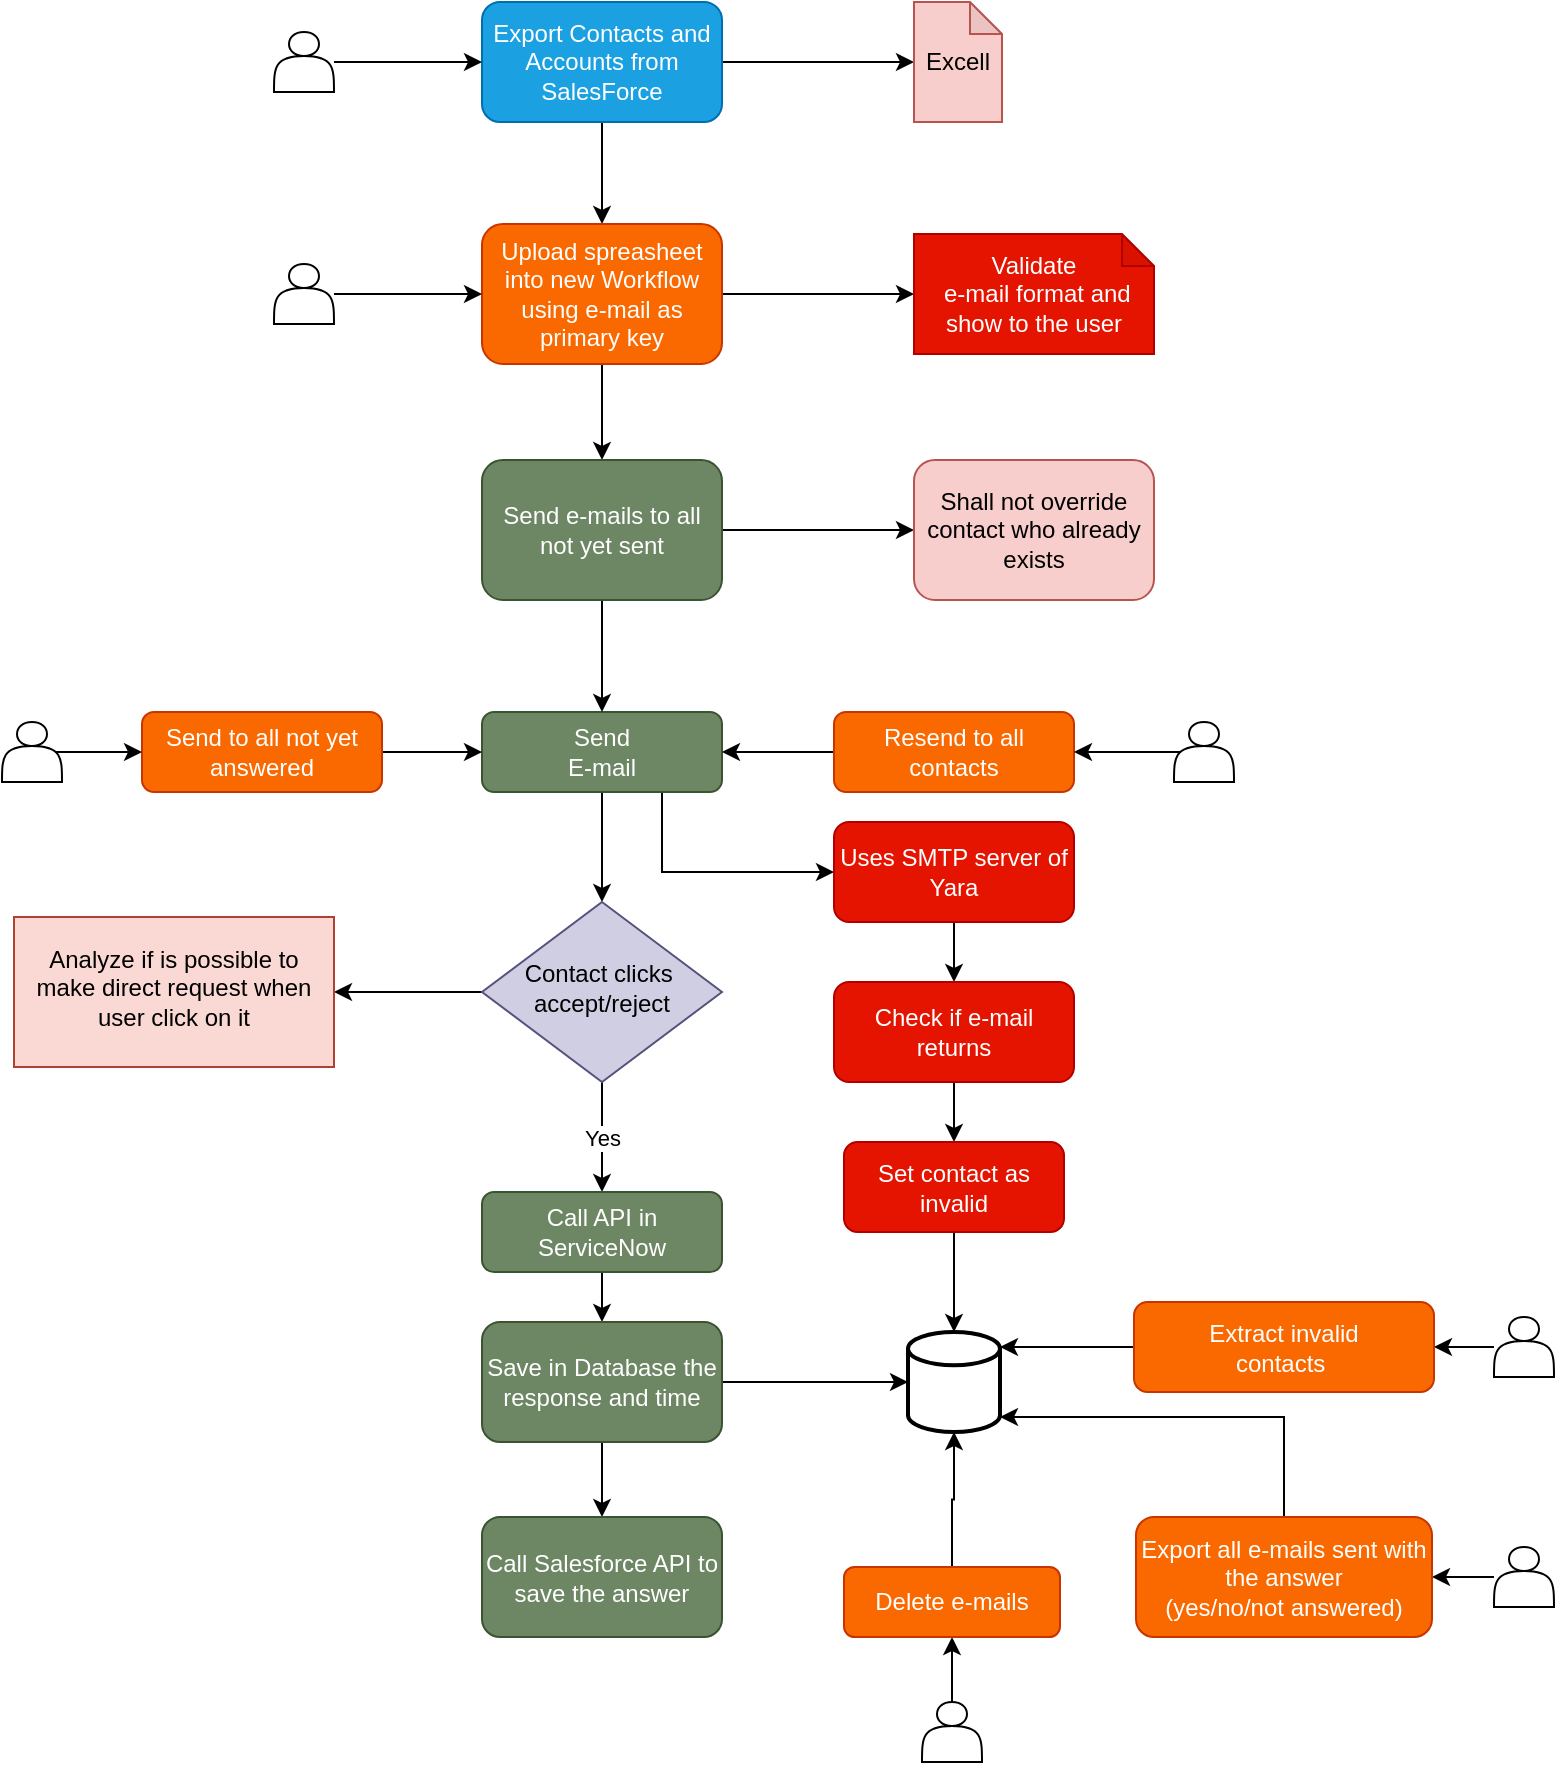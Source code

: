 <mxfile version="14.5.1" type="github">
  <diagram id="C5RBs43oDa-KdzZeNtuy" name="Page-1">
    <mxGraphModel dx="834" dy="463" grid="1" gridSize="10" guides="1" tooltips="1" connect="1" arrows="1" fold="1" page="1" pageScale="1" pageWidth="827" pageHeight="1169" math="0" shadow="0">
      <root>
        <mxCell id="WIyWlLk6GJQsqaUBKTNV-0" />
        <mxCell id="WIyWlLk6GJQsqaUBKTNV-1" parent="WIyWlLk6GJQsqaUBKTNV-0" />
        <mxCell id="7eqDrlKUqZi-h1YKjJF8-14" style="edgeStyle=orthogonalEdgeStyle;rounded=0;orthogonalLoop=1;jettySize=auto;html=1;" parent="WIyWlLk6GJQsqaUBKTNV-1" source="WIyWlLk6GJQsqaUBKTNV-3" target="7eqDrlKUqZi-h1YKjJF8-9" edge="1">
          <mxGeometry relative="1" as="geometry" />
        </mxCell>
        <mxCell id="YGY4iPS6tHu55Eu-SYGo-1" value="" style="edgeStyle=orthogonalEdgeStyle;rounded=0;orthogonalLoop=1;jettySize=auto;html=1;" edge="1" parent="WIyWlLk6GJQsqaUBKTNV-1" source="WIyWlLk6GJQsqaUBKTNV-3" target="YGY4iPS6tHu55Eu-SYGo-0">
          <mxGeometry relative="1" as="geometry" />
        </mxCell>
        <mxCell id="WIyWlLk6GJQsqaUBKTNV-3" value="Export Contacts and Accounts from SalesForce" style="rounded=1;whiteSpace=wrap;html=1;fontSize=12;glass=0;strokeWidth=1;shadow=0;fillColor=#1ba1e2;strokeColor=#006EAF;fontColor=#ffffff;" parent="WIyWlLk6GJQsqaUBKTNV-1" vertex="1">
          <mxGeometry x="274" y="60" width="120" height="60" as="geometry" />
        </mxCell>
        <mxCell id="7eqDrlKUqZi-h1YKjJF8-24" style="edgeStyle=orthogonalEdgeStyle;rounded=0;orthogonalLoop=1;jettySize=auto;html=1;" parent="WIyWlLk6GJQsqaUBKTNV-1" source="7eqDrlKUqZi-h1YKjJF8-7" target="7eqDrlKUqZi-h1YKjJF8-26" edge="1">
          <mxGeometry relative="1" as="geometry">
            <mxPoint x="334" y="520" as="targetPoint" />
          </mxGeometry>
        </mxCell>
        <mxCell id="YGY4iPS6tHu55Eu-SYGo-28" style="edgeStyle=orthogonalEdgeStyle;rounded=0;orthogonalLoop=1;jettySize=auto;html=1;exitX=0.75;exitY=1;exitDx=0;exitDy=0;entryX=0;entryY=0.5;entryDx=0;entryDy=0;" edge="1" parent="WIyWlLk6GJQsqaUBKTNV-1" source="7eqDrlKUqZi-h1YKjJF8-7" target="YGY4iPS6tHu55Eu-SYGo-6">
          <mxGeometry relative="1" as="geometry" />
        </mxCell>
        <mxCell id="7eqDrlKUqZi-h1YKjJF8-7" value="Send&lt;br&gt;E-mail" style="rounded=1;whiteSpace=wrap;html=1;fontSize=12;glass=0;strokeWidth=1;shadow=0;fillColor=#6d8764;strokeColor=#3A5431;fontColor=#ffffff;" parent="WIyWlLk6GJQsqaUBKTNV-1" vertex="1">
          <mxGeometry x="274" y="415" width="120" height="40" as="geometry" />
        </mxCell>
        <mxCell id="7eqDrlKUqZi-h1YKjJF8-15" style="edgeStyle=orthogonalEdgeStyle;rounded=0;orthogonalLoop=1;jettySize=auto;html=1;" parent="WIyWlLk6GJQsqaUBKTNV-1" source="7eqDrlKUqZi-h1YKjJF8-9" target="7eqDrlKUqZi-h1YKjJF8-10" edge="1">
          <mxGeometry relative="1" as="geometry" />
        </mxCell>
        <mxCell id="YGY4iPS6tHu55Eu-SYGo-16" style="edgeStyle=orthogonalEdgeStyle;rounded=0;orthogonalLoop=1;jettySize=auto;html=1;" edge="1" parent="WIyWlLk6GJQsqaUBKTNV-1" source="7eqDrlKUqZi-h1YKjJF8-9" target="YGY4iPS6tHu55Eu-SYGo-15">
          <mxGeometry relative="1" as="geometry" />
        </mxCell>
        <mxCell id="7eqDrlKUqZi-h1YKjJF8-9" value="Upload spreasheet into new Workflow using e-mail as primary key" style="rounded=1;whiteSpace=wrap;html=1;fontSize=12;glass=0;strokeWidth=1;shadow=0;fillColor=#fa6800;strokeColor=#C73500;fontColor=#ffffff;" parent="WIyWlLk6GJQsqaUBKTNV-1" vertex="1">
          <mxGeometry x="274" y="171" width="120" height="70" as="geometry" />
        </mxCell>
        <mxCell id="7eqDrlKUqZi-h1YKjJF8-16" style="edgeStyle=orthogonalEdgeStyle;rounded=0;orthogonalLoop=1;jettySize=auto;html=1;entryX=0.5;entryY=0;entryDx=0;entryDy=0;" parent="WIyWlLk6GJQsqaUBKTNV-1" source="7eqDrlKUqZi-h1YKjJF8-10" target="7eqDrlKUqZi-h1YKjJF8-7" edge="1">
          <mxGeometry relative="1" as="geometry">
            <mxPoint x="334" y="380" as="targetPoint" />
          </mxGeometry>
        </mxCell>
        <mxCell id="YGY4iPS6tHu55Eu-SYGo-3" value="" style="edgeStyle=orthogonalEdgeStyle;rounded=0;orthogonalLoop=1;jettySize=auto;html=1;" edge="1" parent="WIyWlLk6GJQsqaUBKTNV-1" source="7eqDrlKUqZi-h1YKjJF8-10" target="YGY4iPS6tHu55Eu-SYGo-2">
          <mxGeometry relative="1" as="geometry" />
        </mxCell>
        <mxCell id="7eqDrlKUqZi-h1YKjJF8-10" value="Send e-mails to all not yet sent" style="rounded=1;whiteSpace=wrap;html=1;fontSize=12;glass=0;strokeWidth=1;shadow=0;fillColor=#6d8764;strokeColor=#3A5431;fontColor=#ffffff;" parent="WIyWlLk6GJQsqaUBKTNV-1" vertex="1">
          <mxGeometry x="274" y="289" width="120" height="70" as="geometry" />
        </mxCell>
        <mxCell id="7eqDrlKUqZi-h1YKjJF8-19" style="edgeStyle=orthogonalEdgeStyle;rounded=0;orthogonalLoop=1;jettySize=auto;html=1;entryX=0;entryY=0.5;entryDx=0;entryDy=0;" parent="WIyWlLk6GJQsqaUBKTNV-1" source="7eqDrlKUqZi-h1YKjJF8-18" target="7eqDrlKUqZi-h1YKjJF8-7" edge="1">
          <mxGeometry relative="1" as="geometry" />
        </mxCell>
        <mxCell id="7eqDrlKUqZi-h1YKjJF8-18" value="Send to all not yet answered" style="rounded=1;whiteSpace=wrap;html=1;fontSize=12;glass=0;strokeWidth=1;shadow=0;fillColor=#fa6800;strokeColor=#C73500;fontColor=#ffffff;" parent="WIyWlLk6GJQsqaUBKTNV-1" vertex="1">
          <mxGeometry x="104" y="415" width="120" height="40" as="geometry" />
        </mxCell>
        <mxCell id="7eqDrlKUqZi-h1YKjJF8-22" style="edgeStyle=orthogonalEdgeStyle;rounded=0;orthogonalLoop=1;jettySize=auto;html=1;" parent="WIyWlLk6GJQsqaUBKTNV-1" source="7eqDrlKUqZi-h1YKjJF8-21" target="7eqDrlKUqZi-h1YKjJF8-7" edge="1">
          <mxGeometry relative="1" as="geometry" />
        </mxCell>
        <mxCell id="7eqDrlKUqZi-h1YKjJF8-21" value="Resend to all contacts" style="rounded=1;whiteSpace=wrap;html=1;fontSize=12;glass=0;strokeWidth=1;shadow=0;fillColor=#fa6800;strokeColor=#C73500;fontColor=#ffffff;" parent="WIyWlLk6GJQsqaUBKTNV-1" vertex="1">
          <mxGeometry x="450" y="415" width="120" height="40" as="geometry" />
        </mxCell>
        <mxCell id="7eqDrlKUqZi-h1YKjJF8-29" value="Yes" style="edgeStyle=orthogonalEdgeStyle;rounded=0;orthogonalLoop=1;jettySize=auto;html=1;" parent="WIyWlLk6GJQsqaUBKTNV-1" source="7eqDrlKUqZi-h1YKjJF8-26" target="7eqDrlKUqZi-h1YKjJF8-28" edge="1">
          <mxGeometry relative="1" as="geometry" />
        </mxCell>
        <mxCell id="YGY4iPS6tHu55Eu-SYGo-27" value="" style="edgeStyle=orthogonalEdgeStyle;rounded=0;orthogonalLoop=1;jettySize=auto;html=1;" edge="1" parent="WIyWlLk6GJQsqaUBKTNV-1" source="7eqDrlKUqZi-h1YKjJF8-26" target="YGY4iPS6tHu55Eu-SYGo-26">
          <mxGeometry relative="1" as="geometry" />
        </mxCell>
        <mxCell id="7eqDrlKUqZi-h1YKjJF8-26" value="Contact clicks&amp;nbsp;&lt;br&gt;accept/reject" style="rhombus;whiteSpace=wrap;html=1;shadow=0;fontFamily=Helvetica;fontSize=12;align=center;strokeWidth=1;spacing=6;spacingTop=-4;fillColor=#d0cee2;strokeColor=#56517e;" parent="WIyWlLk6GJQsqaUBKTNV-1" vertex="1">
          <mxGeometry x="274" y="510" width="120" height="90" as="geometry" />
        </mxCell>
        <mxCell id="7eqDrlKUqZi-h1YKjJF8-31" value="" style="edgeStyle=orthogonalEdgeStyle;rounded=0;orthogonalLoop=1;jettySize=auto;html=1;" parent="WIyWlLk6GJQsqaUBKTNV-1" source="7eqDrlKUqZi-h1YKjJF8-28" target="7eqDrlKUqZi-h1YKjJF8-30" edge="1">
          <mxGeometry relative="1" as="geometry" />
        </mxCell>
        <mxCell id="7eqDrlKUqZi-h1YKjJF8-28" value="Call API in ServiceNow" style="rounded=1;whiteSpace=wrap;html=1;fontSize=12;glass=0;strokeWidth=1;shadow=0;fillColor=#6d8764;strokeColor=#3A5431;fontColor=#ffffff;" parent="WIyWlLk6GJQsqaUBKTNV-1" vertex="1">
          <mxGeometry x="274" y="655" width="120" height="40" as="geometry" />
        </mxCell>
        <mxCell id="7eqDrlKUqZi-h1YKjJF8-46" value="" style="edgeStyle=orthogonalEdgeStyle;rounded=0;orthogonalLoop=1;jettySize=auto;html=1;" parent="WIyWlLk6GJQsqaUBKTNV-1" source="7eqDrlKUqZi-h1YKjJF8-30" target="7eqDrlKUqZi-h1YKjJF8-45" edge="1">
          <mxGeometry relative="1" as="geometry" />
        </mxCell>
        <mxCell id="7eqDrlKUqZi-h1YKjJF8-58" style="edgeStyle=orthogonalEdgeStyle;rounded=0;orthogonalLoop=1;jettySize=auto;html=1;" parent="WIyWlLk6GJQsqaUBKTNV-1" source="7eqDrlKUqZi-h1YKjJF8-30" target="7eqDrlKUqZi-h1YKjJF8-57" edge="1">
          <mxGeometry relative="1" as="geometry" />
        </mxCell>
        <mxCell id="7eqDrlKUqZi-h1YKjJF8-30" value="Save in Database the response and time" style="whiteSpace=wrap;html=1;rounded=1;shadow=0;strokeWidth=1;glass=0;fillColor=#6d8764;strokeColor=#3A5431;fontColor=#ffffff;" parent="WIyWlLk6GJQsqaUBKTNV-1" vertex="1">
          <mxGeometry x="274" y="720" width="120" height="60" as="geometry" />
        </mxCell>
        <mxCell id="7eqDrlKUqZi-h1YKjJF8-41" style="edgeStyle=orthogonalEdgeStyle;rounded=0;orthogonalLoop=1;jettySize=auto;html=1;exitX=0.9;exitY=0.5;exitDx=0;exitDy=0;exitPerimeter=0;" parent="WIyWlLk6GJQsqaUBKTNV-1" source="7eqDrlKUqZi-h1YKjJF8-50" target="7eqDrlKUqZi-h1YKjJF8-18" edge="1">
          <mxGeometry relative="1" as="geometry">
            <mxPoint x="4" y="435" as="sourcePoint" />
          </mxGeometry>
        </mxCell>
        <mxCell id="7eqDrlKUqZi-h1YKjJF8-43" style="edgeStyle=orthogonalEdgeStyle;rounded=0;orthogonalLoop=1;jettySize=auto;html=1;entryX=1;entryY=0.5;entryDx=0;entryDy=0;exitX=0.1;exitY=0.5;exitDx=0;exitDy=0;exitPerimeter=0;" parent="WIyWlLk6GJQsqaUBKTNV-1" source="7eqDrlKUqZi-h1YKjJF8-51" target="7eqDrlKUqZi-h1YKjJF8-21" edge="1">
          <mxGeometry relative="1" as="geometry">
            <mxPoint x="630" y="435" as="sourcePoint" />
          </mxGeometry>
        </mxCell>
        <mxCell id="7eqDrlKUqZi-h1YKjJF8-45" value="Call Salesforce API to save the answer" style="whiteSpace=wrap;html=1;rounded=1;shadow=0;fontColor=#ffffff;strokeColor=#3A5431;strokeWidth=1;fillColor=#6d8764;glass=0;" parent="WIyWlLk6GJQsqaUBKTNV-1" vertex="1">
          <mxGeometry x="274" y="817.5" width="120" height="60" as="geometry" />
        </mxCell>
        <mxCell id="7eqDrlKUqZi-h1YKjJF8-61" style="edgeStyle=orthogonalEdgeStyle;rounded=0;orthogonalLoop=1;jettySize=auto;html=1;" parent="WIyWlLk6GJQsqaUBKTNV-1" source="7eqDrlKUqZi-h1YKjJF8-47" target="7eqDrlKUqZi-h1YKjJF8-59" edge="1">
          <mxGeometry relative="1" as="geometry" />
        </mxCell>
        <mxCell id="7eqDrlKUqZi-h1YKjJF8-47" value="" style="shape=actor;whiteSpace=wrap;html=1;" parent="WIyWlLk6GJQsqaUBKTNV-1" vertex="1">
          <mxGeometry x="780" y="832.5" width="30" height="30" as="geometry" />
        </mxCell>
        <mxCell id="7eqDrlKUqZi-h1YKjJF8-53" style="edgeStyle=orthogonalEdgeStyle;rounded=0;orthogonalLoop=1;jettySize=auto;html=1;" parent="WIyWlLk6GJQsqaUBKTNV-1" source="7eqDrlKUqZi-h1YKjJF8-48" target="WIyWlLk6GJQsqaUBKTNV-3" edge="1">
          <mxGeometry relative="1" as="geometry" />
        </mxCell>
        <mxCell id="7eqDrlKUqZi-h1YKjJF8-48" value="" style="shape=actor;whiteSpace=wrap;html=1;" parent="WIyWlLk6GJQsqaUBKTNV-1" vertex="1">
          <mxGeometry x="170" y="75" width="30" height="30" as="geometry" />
        </mxCell>
        <mxCell id="7eqDrlKUqZi-h1YKjJF8-55" style="edgeStyle=orthogonalEdgeStyle;rounded=0;orthogonalLoop=1;jettySize=auto;html=1;" parent="WIyWlLk6GJQsqaUBKTNV-1" source="7eqDrlKUqZi-h1YKjJF8-49" target="7eqDrlKUqZi-h1YKjJF8-9" edge="1">
          <mxGeometry relative="1" as="geometry" />
        </mxCell>
        <mxCell id="7eqDrlKUqZi-h1YKjJF8-49" value="" style="shape=actor;whiteSpace=wrap;html=1;" parent="WIyWlLk6GJQsqaUBKTNV-1" vertex="1">
          <mxGeometry x="170" y="191" width="30" height="30" as="geometry" />
        </mxCell>
        <mxCell id="7eqDrlKUqZi-h1YKjJF8-50" value="" style="shape=actor;whiteSpace=wrap;html=1;" parent="WIyWlLk6GJQsqaUBKTNV-1" vertex="1">
          <mxGeometry x="34" y="420" width="30" height="30" as="geometry" />
        </mxCell>
        <mxCell id="7eqDrlKUqZi-h1YKjJF8-51" value="" style="shape=actor;whiteSpace=wrap;html=1;" parent="WIyWlLk6GJQsqaUBKTNV-1" vertex="1">
          <mxGeometry x="620" y="420" width="30" height="30" as="geometry" />
        </mxCell>
        <mxCell id="7eqDrlKUqZi-h1YKjJF8-57" value="" style="strokeWidth=2;html=1;shape=mxgraph.flowchart.database;whiteSpace=wrap;" parent="WIyWlLk6GJQsqaUBKTNV-1" vertex="1">
          <mxGeometry x="487" y="725" width="46" height="50" as="geometry" />
        </mxCell>
        <mxCell id="YGY4iPS6tHu55Eu-SYGo-29" style="edgeStyle=orthogonalEdgeStyle;rounded=0;orthogonalLoop=1;jettySize=auto;html=1;entryX=1;entryY=0.85;entryDx=0;entryDy=0;entryPerimeter=0;exitX=0.5;exitY=0;exitDx=0;exitDy=0;" edge="1" parent="WIyWlLk6GJQsqaUBKTNV-1" source="7eqDrlKUqZi-h1YKjJF8-59" target="7eqDrlKUqZi-h1YKjJF8-57">
          <mxGeometry relative="1" as="geometry">
            <Array as="points">
              <mxPoint x="675" y="767" />
            </Array>
          </mxGeometry>
        </mxCell>
        <mxCell id="7eqDrlKUqZi-h1YKjJF8-59" value="Export all e-mails sent with the answer&lt;br&gt;(yes/no/not answered)" style="whiteSpace=wrap;html=1;rounded=1;shadow=0;strokeWidth=1;glass=0;fillColor=#fa6800;strokeColor=#C73500;fontColor=#ffffff;" parent="WIyWlLk6GJQsqaUBKTNV-1" vertex="1">
          <mxGeometry x="601" y="817.5" width="148" height="60" as="geometry" />
        </mxCell>
        <mxCell id="YGY4iPS6tHu55Eu-SYGo-0" value="Excell" style="shape=note;whiteSpace=wrap;html=1;backgroundOutline=1;darkOpacity=0.05;rounded=1;shadow=0;strokeColor=#b85450;strokeWidth=1;fillColor=#f8cecc;glass=0;size=16;" vertex="1" parent="WIyWlLk6GJQsqaUBKTNV-1">
          <mxGeometry x="490" y="60" width="44" height="60" as="geometry" />
        </mxCell>
        <mxCell id="YGY4iPS6tHu55Eu-SYGo-2" value="Shall not override contact who already exists" style="rounded=1;whiteSpace=wrap;html=1;fontSize=12;glass=0;strokeWidth=1;shadow=0;fillColor=#f8cecc;strokeColor=#b85450;" vertex="1" parent="WIyWlLk6GJQsqaUBKTNV-1">
          <mxGeometry x="490" y="289" width="120" height="70" as="geometry" />
        </mxCell>
        <mxCell id="YGY4iPS6tHu55Eu-SYGo-24" style="edgeStyle=orthogonalEdgeStyle;rounded=0;orthogonalLoop=1;jettySize=auto;html=1;entryX=0.5;entryY=0;entryDx=0;entryDy=0;" edge="1" parent="WIyWlLk6GJQsqaUBKTNV-1" source="YGY4iPS6tHu55Eu-SYGo-6" target="YGY4iPS6tHu55Eu-SYGo-13">
          <mxGeometry relative="1" as="geometry" />
        </mxCell>
        <mxCell id="YGY4iPS6tHu55Eu-SYGo-6" value="Uses SMTP server of Yara" style="rounded=1;whiteSpace=wrap;html=1;fontSize=12;glass=0;strokeWidth=1;shadow=0;fillColor=#e51400;strokeColor=#B20000;fontColor=#ffffff;" vertex="1" parent="WIyWlLk6GJQsqaUBKTNV-1">
          <mxGeometry x="450" y="470" width="120" height="50" as="geometry" />
        </mxCell>
        <mxCell id="YGY4iPS6tHu55Eu-SYGo-11" style="edgeStyle=orthogonalEdgeStyle;rounded=0;orthogonalLoop=1;jettySize=auto;html=1;" edge="1" parent="WIyWlLk6GJQsqaUBKTNV-1" source="YGY4iPS6tHu55Eu-SYGo-8" target="YGY4iPS6tHu55Eu-SYGo-9">
          <mxGeometry relative="1" as="geometry" />
        </mxCell>
        <mxCell id="YGY4iPS6tHu55Eu-SYGo-8" value="" style="shape=actor;whiteSpace=wrap;html=1;" vertex="1" parent="WIyWlLk6GJQsqaUBKTNV-1">
          <mxGeometry x="494" y="910" width="30" height="30" as="geometry" />
        </mxCell>
        <mxCell id="YGY4iPS6tHu55Eu-SYGo-10" style="edgeStyle=orthogonalEdgeStyle;rounded=0;orthogonalLoop=1;jettySize=auto;html=1;" edge="1" parent="WIyWlLk6GJQsqaUBKTNV-1" source="YGY4iPS6tHu55Eu-SYGo-9" target="7eqDrlKUqZi-h1YKjJF8-57">
          <mxGeometry relative="1" as="geometry" />
        </mxCell>
        <mxCell id="YGY4iPS6tHu55Eu-SYGo-9" value="Delete e-mails" style="whiteSpace=wrap;html=1;rounded=1;shadow=0;strokeWidth=1;glass=0;fillColor=#fa6800;strokeColor=#C73500;fontColor=#ffffff;" vertex="1" parent="WIyWlLk6GJQsqaUBKTNV-1">
          <mxGeometry x="455" y="842.5" width="108" height="35" as="geometry" />
        </mxCell>
        <mxCell id="YGY4iPS6tHu55Eu-SYGo-25" style="edgeStyle=orthogonalEdgeStyle;rounded=0;orthogonalLoop=1;jettySize=auto;html=1;" edge="1" parent="WIyWlLk6GJQsqaUBKTNV-1" source="YGY4iPS6tHu55Eu-SYGo-13" target="YGY4iPS6tHu55Eu-SYGo-17">
          <mxGeometry relative="1" as="geometry" />
        </mxCell>
        <mxCell id="YGY4iPS6tHu55Eu-SYGo-13" value="Check if e-mail returns" style="rounded=1;whiteSpace=wrap;html=1;fontSize=12;glass=0;strokeWidth=1;shadow=0;fillColor=#e51400;strokeColor=#B20000;fontColor=#ffffff;" vertex="1" parent="WIyWlLk6GJQsqaUBKTNV-1">
          <mxGeometry x="450" y="550" width="120" height="50" as="geometry" />
        </mxCell>
        <mxCell id="YGY4iPS6tHu55Eu-SYGo-15" value="Validate&lt;br&gt;&amp;nbsp;e-mail format and show to the user" style="shape=note;whiteSpace=wrap;html=1;backgroundOutline=1;darkOpacity=0.05;rounded=1;shadow=0;strokeColor=#B20000;strokeWidth=1;fillColor=#e51400;glass=0;size=16;fontColor=#ffffff;" vertex="1" parent="WIyWlLk6GJQsqaUBKTNV-1">
          <mxGeometry x="490" y="176" width="120" height="60" as="geometry" />
        </mxCell>
        <mxCell id="YGY4iPS6tHu55Eu-SYGo-19" style="edgeStyle=orthogonalEdgeStyle;rounded=0;orthogonalLoop=1;jettySize=auto;html=1;entryX=0.5;entryY=0;entryDx=0;entryDy=0;entryPerimeter=0;" edge="1" parent="WIyWlLk6GJQsqaUBKTNV-1" source="YGY4iPS6tHu55Eu-SYGo-17" target="7eqDrlKUqZi-h1YKjJF8-57">
          <mxGeometry relative="1" as="geometry" />
        </mxCell>
        <mxCell id="YGY4iPS6tHu55Eu-SYGo-17" value="Set contact as invalid" style="whiteSpace=wrap;html=1;rounded=1;shadow=0;fontColor=#ffffff;strokeColor=#B20000;strokeWidth=1;fillColor=#e51400;glass=0;" vertex="1" parent="WIyWlLk6GJQsqaUBKTNV-1">
          <mxGeometry x="455" y="630" width="110" height="45" as="geometry" />
        </mxCell>
        <mxCell id="YGY4iPS6tHu55Eu-SYGo-22" style="edgeStyle=orthogonalEdgeStyle;rounded=0;orthogonalLoop=1;jettySize=auto;html=1;entryX=1;entryY=0.5;entryDx=0;entryDy=0;" edge="1" parent="WIyWlLk6GJQsqaUBKTNV-1" source="YGY4iPS6tHu55Eu-SYGo-20" target="YGY4iPS6tHu55Eu-SYGo-21">
          <mxGeometry relative="1" as="geometry" />
        </mxCell>
        <mxCell id="YGY4iPS6tHu55Eu-SYGo-20" value="" style="shape=actor;whiteSpace=wrap;html=1;" vertex="1" parent="WIyWlLk6GJQsqaUBKTNV-1">
          <mxGeometry x="780" y="717.5" width="30" height="30" as="geometry" />
        </mxCell>
        <mxCell id="YGY4iPS6tHu55Eu-SYGo-23" style="edgeStyle=orthogonalEdgeStyle;rounded=0;orthogonalLoop=1;jettySize=auto;html=1;entryX=1;entryY=0.15;entryDx=0;entryDy=0;entryPerimeter=0;" edge="1" parent="WIyWlLk6GJQsqaUBKTNV-1" source="YGY4iPS6tHu55Eu-SYGo-21" target="7eqDrlKUqZi-h1YKjJF8-57">
          <mxGeometry relative="1" as="geometry" />
        </mxCell>
        <mxCell id="YGY4iPS6tHu55Eu-SYGo-21" value="Extract invalid&lt;br&gt;contacts&amp;nbsp;" style="whiteSpace=wrap;html=1;rounded=1;shadow=0;fontColor=#ffffff;strokeColor=#C73500;strokeWidth=1;fillColor=#fa6800;glass=0;" vertex="1" parent="WIyWlLk6GJQsqaUBKTNV-1">
          <mxGeometry x="600" y="710" width="150" height="45" as="geometry" />
        </mxCell>
        <mxCell id="YGY4iPS6tHu55Eu-SYGo-26" value="Analyze if is possible to make direct request when user click on it" style="whiteSpace=wrap;html=1;shadow=0;strokeColor=#ae4132;strokeWidth=1;fillColor=#fad9d5;spacing=6;spacingTop=-4;" vertex="1" parent="WIyWlLk6GJQsqaUBKTNV-1">
          <mxGeometry x="40" y="517.5" width="160" height="75" as="geometry" />
        </mxCell>
      </root>
    </mxGraphModel>
  </diagram>
</mxfile>
